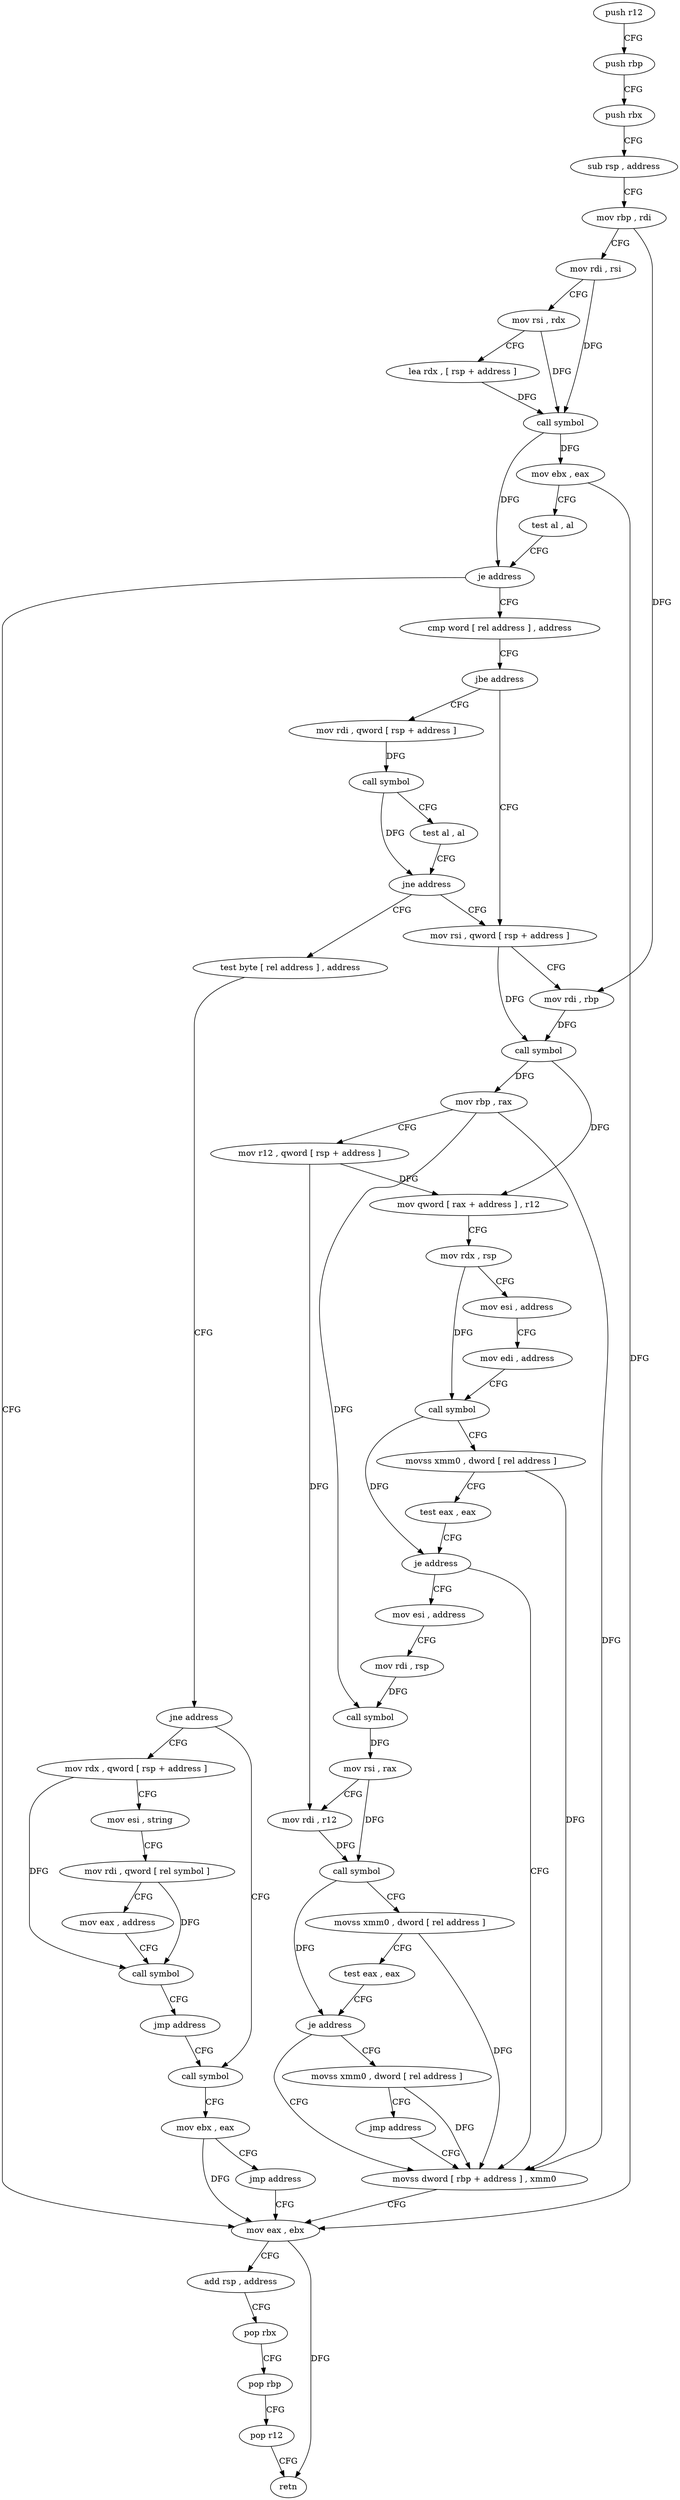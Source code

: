 digraph "func" {
"4255143" [label = "push r12" ]
"4255145" [label = "push rbp" ]
"4255146" [label = "push rbx" ]
"4255147" [label = "sub rsp , address" ]
"4255154" [label = "mov rbp , rdi" ]
"4255157" [label = "mov rdi , rsi" ]
"4255160" [label = "mov rsi , rdx" ]
"4255163" [label = "lea rdx , [ rsp + address ]" ]
"4255171" [label = "call symbol" ]
"4255176" [label = "mov ebx , eax" ]
"4255178" [label = "test al , al" ]
"4255180" [label = "je address" ]
"4255297" [label = "mov eax , ebx" ]
"4255182" [label = "cmp word [ rel address ] , address" ]
"4255299" [label = "add rsp , address" ]
"4255306" [label = "pop rbx" ]
"4255307" [label = "pop rbp" ]
"4255308" [label = "pop r12" ]
"4255310" [label = "retn" ]
"4255190" [label = "jbe address" ]
"4255231" [label = "mov rsi , qword [ rsp + address ]" ]
"4255192" [label = "mov rdi , qword [ rsp + address ]" ]
"4255239" [label = "mov rdi , rbp" ]
"4255242" [label = "call symbol" ]
"4255247" [label = "mov rbp , rax" ]
"4255250" [label = "mov r12 , qword [ rsp + address ]" ]
"4255258" [label = "mov qword [ rax + address ] , r12" ]
"4255262" [label = "mov rdx , rsp" ]
"4255265" [label = "mov esi , address" ]
"4255270" [label = "mov edi , address" ]
"4255275" [label = "call symbol" ]
"4255280" [label = "movss xmm0 , dword [ rel address ]" ]
"4255288" [label = "test eax , eax" ]
"4255290" [label = "je address" ]
"4255311" [label = "mov esi , address" ]
"4255292" [label = "movss dword [ rbp + address ] , xmm0" ]
"4255200" [label = "call symbol" ]
"4255205" [label = "test al , al" ]
"4255207" [label = "jne address" ]
"4255209" [label = "test byte [ rel address ] , address" ]
"4255316" [label = "mov rdi , rsp" ]
"4255319" [label = "call symbol" ]
"4255324" [label = "mov rsi , rax" ]
"4255327" [label = "mov rdi , r12" ]
"4255330" [label = "call symbol" ]
"4255335" [label = "movss xmm0 , dword [ rel address ]" ]
"4255343" [label = "test eax , eax" ]
"4255345" [label = "je address" ]
"4255347" [label = "movss xmm0 , dword [ rel address ]" ]
"4255216" [label = "jne address" ]
"4255357" [label = "mov rdx , qword [ rsp + address ]" ]
"4255222" [label = "call symbol" ]
"4255355" [label = "jmp address" ]
"4255365" [label = "mov esi , string" ]
"4255370" [label = "mov rdi , qword [ rel symbol ]" ]
"4255377" [label = "mov eax , address" ]
"4255382" [label = "call symbol" ]
"4255387" [label = "jmp address" ]
"4255227" [label = "mov ebx , eax" ]
"4255229" [label = "jmp address" ]
"4255143" -> "4255145" [ label = "CFG" ]
"4255145" -> "4255146" [ label = "CFG" ]
"4255146" -> "4255147" [ label = "CFG" ]
"4255147" -> "4255154" [ label = "CFG" ]
"4255154" -> "4255157" [ label = "CFG" ]
"4255154" -> "4255239" [ label = "DFG" ]
"4255157" -> "4255160" [ label = "CFG" ]
"4255157" -> "4255171" [ label = "DFG" ]
"4255160" -> "4255163" [ label = "CFG" ]
"4255160" -> "4255171" [ label = "DFG" ]
"4255163" -> "4255171" [ label = "DFG" ]
"4255171" -> "4255176" [ label = "DFG" ]
"4255171" -> "4255180" [ label = "DFG" ]
"4255176" -> "4255178" [ label = "CFG" ]
"4255176" -> "4255297" [ label = "DFG" ]
"4255178" -> "4255180" [ label = "CFG" ]
"4255180" -> "4255297" [ label = "CFG" ]
"4255180" -> "4255182" [ label = "CFG" ]
"4255297" -> "4255299" [ label = "CFG" ]
"4255297" -> "4255310" [ label = "DFG" ]
"4255182" -> "4255190" [ label = "CFG" ]
"4255299" -> "4255306" [ label = "CFG" ]
"4255306" -> "4255307" [ label = "CFG" ]
"4255307" -> "4255308" [ label = "CFG" ]
"4255308" -> "4255310" [ label = "CFG" ]
"4255190" -> "4255231" [ label = "CFG" ]
"4255190" -> "4255192" [ label = "CFG" ]
"4255231" -> "4255239" [ label = "CFG" ]
"4255231" -> "4255242" [ label = "DFG" ]
"4255192" -> "4255200" [ label = "DFG" ]
"4255239" -> "4255242" [ label = "DFG" ]
"4255242" -> "4255247" [ label = "DFG" ]
"4255242" -> "4255258" [ label = "DFG" ]
"4255247" -> "4255250" [ label = "CFG" ]
"4255247" -> "4255319" [ label = "DFG" ]
"4255247" -> "4255292" [ label = "DFG" ]
"4255250" -> "4255258" [ label = "DFG" ]
"4255250" -> "4255327" [ label = "DFG" ]
"4255258" -> "4255262" [ label = "CFG" ]
"4255262" -> "4255265" [ label = "CFG" ]
"4255262" -> "4255275" [ label = "DFG" ]
"4255265" -> "4255270" [ label = "CFG" ]
"4255270" -> "4255275" [ label = "CFG" ]
"4255275" -> "4255280" [ label = "CFG" ]
"4255275" -> "4255290" [ label = "DFG" ]
"4255280" -> "4255288" [ label = "CFG" ]
"4255280" -> "4255292" [ label = "DFG" ]
"4255288" -> "4255290" [ label = "CFG" ]
"4255290" -> "4255311" [ label = "CFG" ]
"4255290" -> "4255292" [ label = "CFG" ]
"4255311" -> "4255316" [ label = "CFG" ]
"4255292" -> "4255297" [ label = "CFG" ]
"4255200" -> "4255205" [ label = "CFG" ]
"4255200" -> "4255207" [ label = "DFG" ]
"4255205" -> "4255207" [ label = "CFG" ]
"4255207" -> "4255231" [ label = "CFG" ]
"4255207" -> "4255209" [ label = "CFG" ]
"4255209" -> "4255216" [ label = "CFG" ]
"4255316" -> "4255319" [ label = "DFG" ]
"4255319" -> "4255324" [ label = "DFG" ]
"4255324" -> "4255327" [ label = "CFG" ]
"4255324" -> "4255330" [ label = "DFG" ]
"4255327" -> "4255330" [ label = "DFG" ]
"4255330" -> "4255335" [ label = "CFG" ]
"4255330" -> "4255345" [ label = "DFG" ]
"4255335" -> "4255343" [ label = "CFG" ]
"4255335" -> "4255292" [ label = "DFG" ]
"4255343" -> "4255345" [ label = "CFG" ]
"4255345" -> "4255292" [ label = "CFG" ]
"4255345" -> "4255347" [ label = "CFG" ]
"4255347" -> "4255355" [ label = "CFG" ]
"4255347" -> "4255292" [ label = "DFG" ]
"4255216" -> "4255357" [ label = "CFG" ]
"4255216" -> "4255222" [ label = "CFG" ]
"4255357" -> "4255365" [ label = "CFG" ]
"4255357" -> "4255382" [ label = "DFG" ]
"4255222" -> "4255227" [ label = "CFG" ]
"4255355" -> "4255292" [ label = "CFG" ]
"4255365" -> "4255370" [ label = "CFG" ]
"4255370" -> "4255377" [ label = "CFG" ]
"4255370" -> "4255382" [ label = "DFG" ]
"4255377" -> "4255382" [ label = "CFG" ]
"4255382" -> "4255387" [ label = "CFG" ]
"4255387" -> "4255222" [ label = "CFG" ]
"4255227" -> "4255229" [ label = "CFG" ]
"4255227" -> "4255297" [ label = "DFG" ]
"4255229" -> "4255297" [ label = "CFG" ]
}
